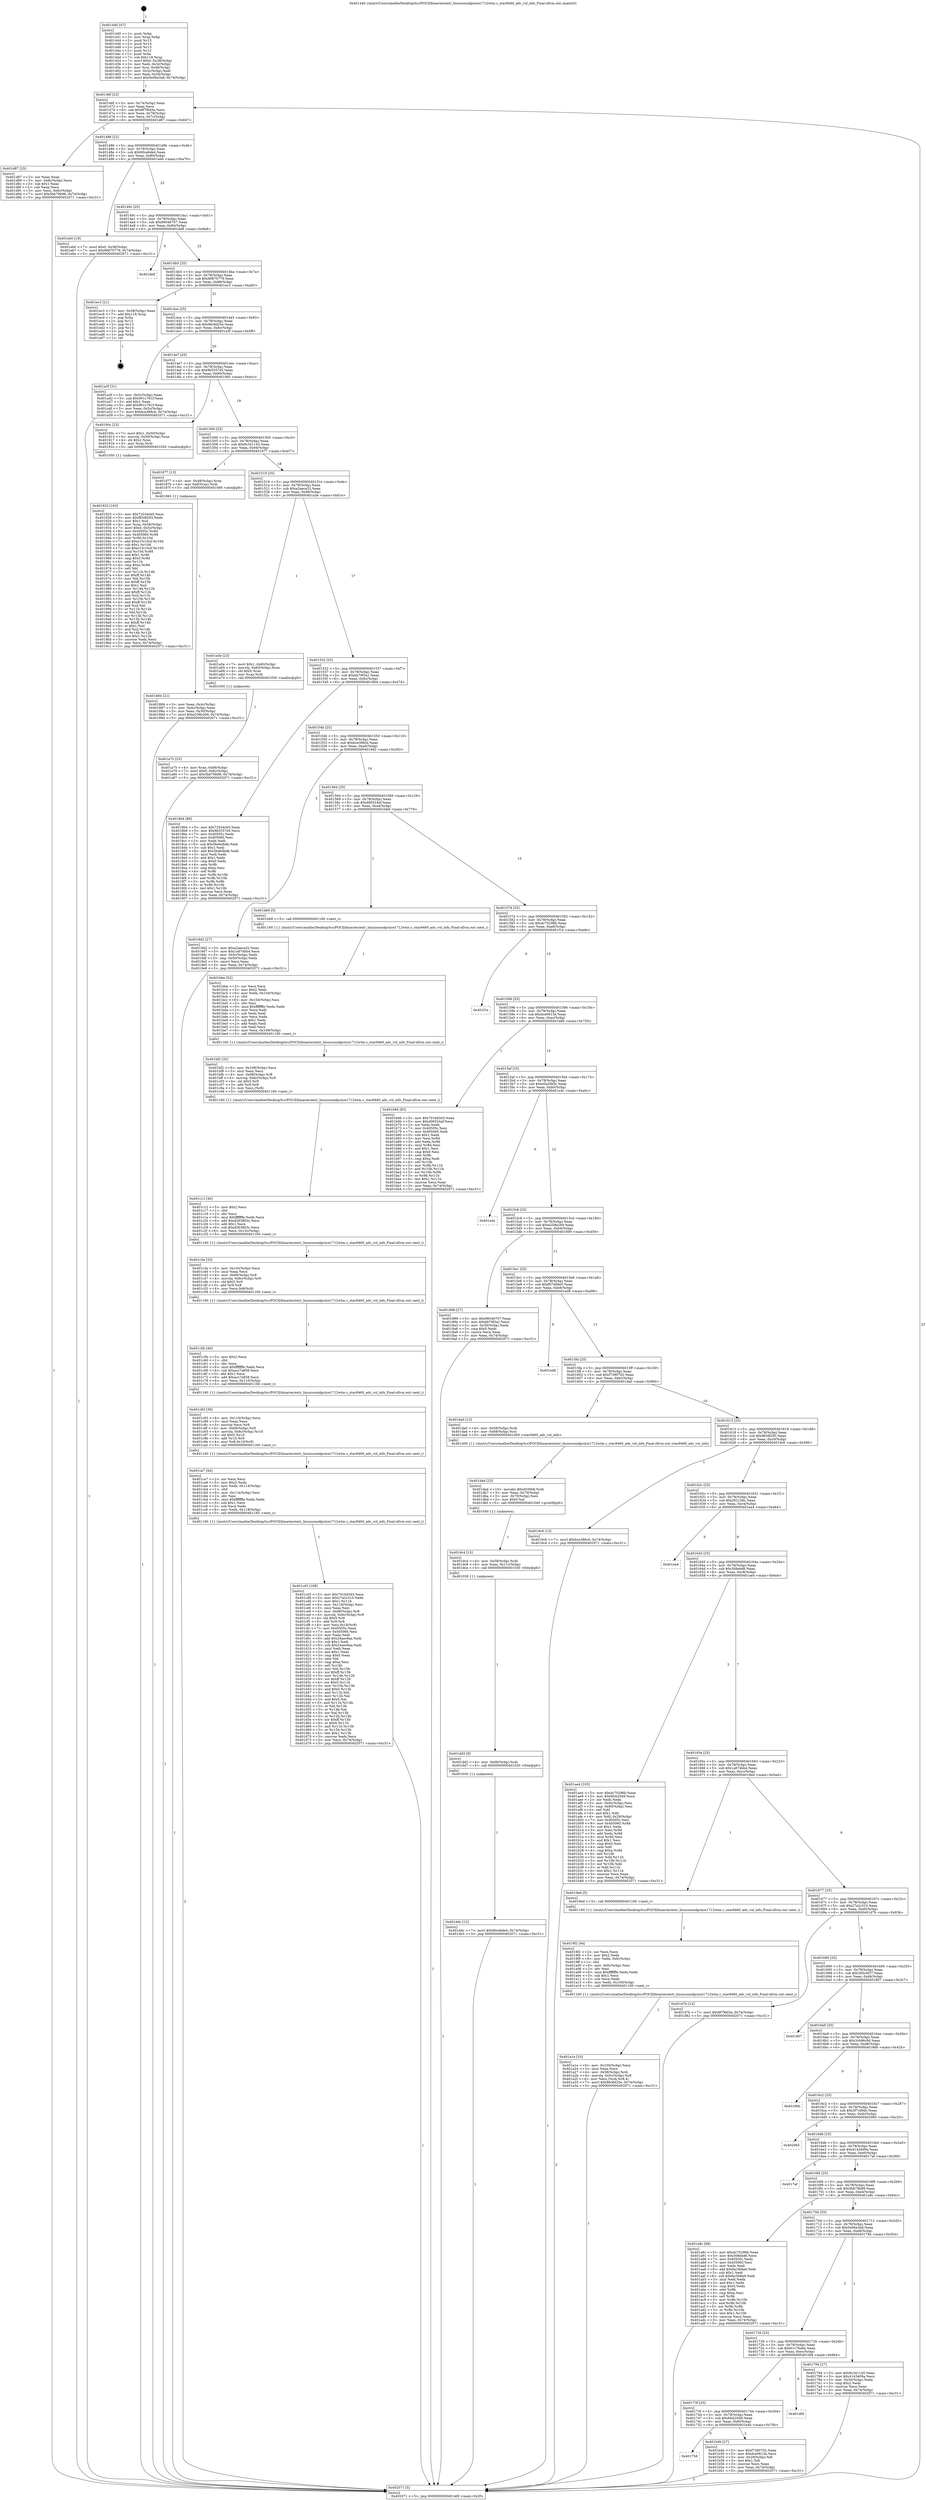 digraph "0x401440" {
  label = "0x401440 (/mnt/c/Users/mathe/Desktop/tcc/POCII/binaries/extr_linuxsoundpciice1712wtm.c_stac9460_adc_vol_info_Final-ollvm.out::main(0))"
  labelloc = "t"
  node[shape=record]

  Entry [label="",width=0.3,height=0.3,shape=circle,fillcolor=black,style=filled]
  "0x40146f" [label="{
     0x40146f [23]\l
     | [instrs]\l
     &nbsp;&nbsp;0x40146f \<+3\>: mov -0x74(%rbp),%eax\l
     &nbsp;&nbsp;0x401472 \<+2\>: mov %eax,%ecx\l
     &nbsp;&nbsp;0x401474 \<+6\>: sub $0x8f7f6d3a,%ecx\l
     &nbsp;&nbsp;0x40147a \<+3\>: mov %eax,-0x78(%rbp)\l
     &nbsp;&nbsp;0x40147d \<+3\>: mov %ecx,-0x7c(%rbp)\l
     &nbsp;&nbsp;0x401480 \<+6\>: je 0000000000401d87 \<main+0x947\>\l
  }"]
  "0x401d87" [label="{
     0x401d87 [25]\l
     | [instrs]\l
     &nbsp;&nbsp;0x401d87 \<+2\>: xor %eax,%eax\l
     &nbsp;&nbsp;0x401d89 \<+3\>: mov -0x6c(%rbp),%ecx\l
     &nbsp;&nbsp;0x401d8c \<+3\>: sub $0x1,%eax\l
     &nbsp;&nbsp;0x401d8f \<+2\>: sub %eax,%ecx\l
     &nbsp;&nbsp;0x401d91 \<+3\>: mov %ecx,-0x6c(%rbp)\l
     &nbsp;&nbsp;0x401d94 \<+7\>: movl $0x5bb79b98,-0x74(%rbp)\l
     &nbsp;&nbsp;0x401d9b \<+5\>: jmp 0000000000402071 \<main+0xc31\>\l
  }"]
  "0x401486" [label="{
     0x401486 [22]\l
     | [instrs]\l
     &nbsp;&nbsp;0x401486 \<+5\>: jmp 000000000040148b \<main+0x4b\>\l
     &nbsp;&nbsp;0x40148b \<+3\>: mov -0x78(%rbp),%eax\l
     &nbsp;&nbsp;0x40148e \<+5\>: sub $0x90ce6de4,%eax\l
     &nbsp;&nbsp;0x401493 \<+3\>: mov %eax,-0x80(%rbp)\l
     &nbsp;&nbsp;0x401496 \<+6\>: je 0000000000401eb0 \<main+0xa70\>\l
  }"]
  Exit [label="",width=0.3,height=0.3,shape=circle,fillcolor=black,style=filled,peripheries=2]
  "0x401eb0" [label="{
     0x401eb0 [19]\l
     | [instrs]\l
     &nbsp;&nbsp;0x401eb0 \<+7\>: movl $0x0,-0x38(%rbp)\l
     &nbsp;&nbsp;0x401eb7 \<+7\>: movl $0x96870779,-0x74(%rbp)\l
     &nbsp;&nbsp;0x401ebe \<+5\>: jmp 0000000000402071 \<main+0xc31\>\l
  }"]
  "0x40149c" [label="{
     0x40149c [25]\l
     | [instrs]\l
     &nbsp;&nbsp;0x40149c \<+5\>: jmp 00000000004014a1 \<main+0x61\>\l
     &nbsp;&nbsp;0x4014a1 \<+3\>: mov -0x78(%rbp),%eax\l
     &nbsp;&nbsp;0x4014a4 \<+5\>: sub $0x96046707,%eax\l
     &nbsp;&nbsp;0x4014a9 \<+6\>: mov %eax,-0x84(%rbp)\l
     &nbsp;&nbsp;0x4014af \<+6\>: je 0000000000401de8 \<main+0x9a8\>\l
  }"]
  "0x401ddc" [label="{
     0x401ddc [12]\l
     | [instrs]\l
     &nbsp;&nbsp;0x401ddc \<+7\>: movl $0x90ce6de4,-0x74(%rbp)\l
     &nbsp;&nbsp;0x401de3 \<+5\>: jmp 0000000000402071 \<main+0xc31\>\l
  }"]
  "0x401de8" [label="{
     0x401de8\l
  }", style=dashed]
  "0x4014b5" [label="{
     0x4014b5 [25]\l
     | [instrs]\l
     &nbsp;&nbsp;0x4014b5 \<+5\>: jmp 00000000004014ba \<main+0x7a\>\l
     &nbsp;&nbsp;0x4014ba \<+3\>: mov -0x78(%rbp),%eax\l
     &nbsp;&nbsp;0x4014bd \<+5\>: sub $0x96870779,%eax\l
     &nbsp;&nbsp;0x4014c2 \<+6\>: mov %eax,-0x88(%rbp)\l
     &nbsp;&nbsp;0x4014c8 \<+6\>: je 0000000000401ec3 \<main+0xa83\>\l
  }"]
  "0x401dd3" [label="{
     0x401dd3 [9]\l
     | [instrs]\l
     &nbsp;&nbsp;0x401dd3 \<+4\>: mov -0x68(%rbp),%rdi\l
     &nbsp;&nbsp;0x401dd7 \<+5\>: call 0000000000401030 \<free@plt\>\l
     | [calls]\l
     &nbsp;&nbsp;0x401030 \{1\} (unknown)\l
  }"]
  "0x401ec3" [label="{
     0x401ec3 [21]\l
     | [instrs]\l
     &nbsp;&nbsp;0x401ec3 \<+3\>: mov -0x38(%rbp),%eax\l
     &nbsp;&nbsp;0x401ec6 \<+7\>: add $0x118,%rsp\l
     &nbsp;&nbsp;0x401ecd \<+1\>: pop %rbx\l
     &nbsp;&nbsp;0x401ece \<+2\>: pop %r12\l
     &nbsp;&nbsp;0x401ed0 \<+2\>: pop %r13\l
     &nbsp;&nbsp;0x401ed2 \<+2\>: pop %r14\l
     &nbsp;&nbsp;0x401ed4 \<+2\>: pop %r15\l
     &nbsp;&nbsp;0x401ed6 \<+1\>: pop %rbp\l
     &nbsp;&nbsp;0x401ed7 \<+1\>: ret\l
  }"]
  "0x4014ce" [label="{
     0x4014ce [25]\l
     | [instrs]\l
     &nbsp;&nbsp;0x4014ce \<+5\>: jmp 00000000004014d3 \<main+0x93\>\l
     &nbsp;&nbsp;0x4014d3 \<+3\>: mov -0x78(%rbp),%eax\l
     &nbsp;&nbsp;0x4014d6 \<+5\>: sub $0x96c8d25e,%eax\l
     &nbsp;&nbsp;0x4014db \<+6\>: mov %eax,-0x8c(%rbp)\l
     &nbsp;&nbsp;0x4014e1 \<+6\>: je 0000000000401a3f \<main+0x5ff\>\l
  }"]
  "0x401dc4" [label="{
     0x401dc4 [15]\l
     | [instrs]\l
     &nbsp;&nbsp;0x401dc4 \<+4\>: mov -0x58(%rbp),%rdi\l
     &nbsp;&nbsp;0x401dc8 \<+6\>: mov %eax,-0x11c(%rbp)\l
     &nbsp;&nbsp;0x401dce \<+5\>: call 0000000000401030 \<free@plt\>\l
     | [calls]\l
     &nbsp;&nbsp;0x401030 \{1\} (unknown)\l
  }"]
  "0x401a3f" [label="{
     0x401a3f [31]\l
     | [instrs]\l
     &nbsp;&nbsp;0x401a3f \<+3\>: mov -0x5c(%rbp),%eax\l
     &nbsp;&nbsp;0x401a42 \<+5\>: sub $0x901c761f,%eax\l
     &nbsp;&nbsp;0x401a47 \<+3\>: add $0x1,%eax\l
     &nbsp;&nbsp;0x401a4a \<+5\>: add $0x901c761f,%eax\l
     &nbsp;&nbsp;0x401a4f \<+3\>: mov %eax,-0x5c(%rbp)\l
     &nbsp;&nbsp;0x401a52 \<+7\>: movl $0xbce388cb,-0x74(%rbp)\l
     &nbsp;&nbsp;0x401a59 \<+5\>: jmp 0000000000402071 \<main+0xc31\>\l
  }"]
  "0x4014e7" [label="{
     0x4014e7 [25]\l
     | [instrs]\l
     &nbsp;&nbsp;0x4014e7 \<+5\>: jmp 00000000004014ec \<main+0xac\>\l
     &nbsp;&nbsp;0x4014ec \<+3\>: mov -0x78(%rbp),%eax\l
     &nbsp;&nbsp;0x4014ef \<+5\>: sub $0x9b5557e5,%eax\l
     &nbsp;&nbsp;0x4014f4 \<+6\>: mov %eax,-0x90(%rbp)\l
     &nbsp;&nbsp;0x4014fa \<+6\>: je 000000000040190c \<main+0x4cc\>\l
  }"]
  "0x401dad" [label="{
     0x401dad [23]\l
     | [instrs]\l
     &nbsp;&nbsp;0x401dad \<+10\>: movabs $0x4030b6,%rdi\l
     &nbsp;&nbsp;0x401db7 \<+3\>: mov %eax,-0x70(%rbp)\l
     &nbsp;&nbsp;0x401dba \<+3\>: mov -0x70(%rbp),%esi\l
     &nbsp;&nbsp;0x401dbd \<+2\>: mov $0x0,%al\l
     &nbsp;&nbsp;0x401dbf \<+5\>: call 0000000000401040 \<printf@plt\>\l
     | [calls]\l
     &nbsp;&nbsp;0x401040 \{1\} (unknown)\l
  }"]
  "0x40190c" [label="{
     0x40190c [23]\l
     | [instrs]\l
     &nbsp;&nbsp;0x40190c \<+7\>: movl $0x1,-0x50(%rbp)\l
     &nbsp;&nbsp;0x401913 \<+4\>: movslq -0x50(%rbp),%rax\l
     &nbsp;&nbsp;0x401917 \<+4\>: shl $0x2,%rax\l
     &nbsp;&nbsp;0x40191b \<+3\>: mov %rax,%rdi\l
     &nbsp;&nbsp;0x40191e \<+5\>: call 0000000000401050 \<malloc@plt\>\l
     | [calls]\l
     &nbsp;&nbsp;0x401050 \{1\} (unknown)\l
  }"]
  "0x401500" [label="{
     0x401500 [25]\l
     | [instrs]\l
     &nbsp;&nbsp;0x401500 \<+5\>: jmp 0000000000401505 \<main+0xc5\>\l
     &nbsp;&nbsp;0x401505 \<+3\>: mov -0x78(%rbp),%eax\l
     &nbsp;&nbsp;0x401508 \<+5\>: sub $0x9c341145,%eax\l
     &nbsp;&nbsp;0x40150d \<+6\>: mov %eax,-0x94(%rbp)\l
     &nbsp;&nbsp;0x401513 \<+6\>: je 0000000000401877 \<main+0x437\>\l
  }"]
  "0x401cd3" [label="{
     0x401cd3 [168]\l
     | [instrs]\l
     &nbsp;&nbsp;0x401cd3 \<+5\>: mov $0x7016d3d3,%ecx\l
     &nbsp;&nbsp;0x401cd8 \<+5\>: mov $0x27a2c310,%edx\l
     &nbsp;&nbsp;0x401cdd \<+3\>: mov $0x1,%r11b\l
     &nbsp;&nbsp;0x401ce0 \<+6\>: mov -0x118(%rbp),%esi\l
     &nbsp;&nbsp;0x401ce6 \<+3\>: imul %eax,%esi\l
     &nbsp;&nbsp;0x401ce9 \<+4\>: mov -0x68(%rbp),%r8\l
     &nbsp;&nbsp;0x401ced \<+4\>: movslq -0x6c(%rbp),%r9\l
     &nbsp;&nbsp;0x401cf1 \<+4\>: shl $0x5,%r9\l
     &nbsp;&nbsp;0x401cf5 \<+3\>: add %r9,%r8\l
     &nbsp;&nbsp;0x401cf8 \<+4\>: mov %esi,0x18(%r8)\l
     &nbsp;&nbsp;0x401cfc \<+7\>: mov 0x40505c,%eax\l
     &nbsp;&nbsp;0x401d03 \<+7\>: mov 0x405060,%esi\l
     &nbsp;&nbsp;0x401d0a \<+2\>: mov %eax,%edi\l
     &nbsp;&nbsp;0x401d0c \<+6\>: add $0x24aec9aa,%edi\l
     &nbsp;&nbsp;0x401d12 \<+3\>: sub $0x1,%edi\l
     &nbsp;&nbsp;0x401d15 \<+6\>: sub $0x24aec9aa,%edi\l
     &nbsp;&nbsp;0x401d1b \<+3\>: imul %edi,%eax\l
     &nbsp;&nbsp;0x401d1e \<+3\>: and $0x1,%eax\l
     &nbsp;&nbsp;0x401d21 \<+3\>: cmp $0x0,%eax\l
     &nbsp;&nbsp;0x401d24 \<+3\>: sete %bl\l
     &nbsp;&nbsp;0x401d27 \<+3\>: cmp $0xa,%esi\l
     &nbsp;&nbsp;0x401d2a \<+4\>: setl %r14b\l
     &nbsp;&nbsp;0x401d2e \<+3\>: mov %bl,%r15b\l
     &nbsp;&nbsp;0x401d31 \<+4\>: xor $0xff,%r15b\l
     &nbsp;&nbsp;0x401d35 \<+3\>: mov %r14b,%r12b\l
     &nbsp;&nbsp;0x401d38 \<+4\>: xor $0xff,%r12b\l
     &nbsp;&nbsp;0x401d3c \<+4\>: xor $0x0,%r11b\l
     &nbsp;&nbsp;0x401d40 \<+3\>: mov %r15b,%r13b\l
     &nbsp;&nbsp;0x401d43 \<+4\>: and $0x0,%r13b\l
     &nbsp;&nbsp;0x401d47 \<+3\>: and %r11b,%bl\l
     &nbsp;&nbsp;0x401d4a \<+3\>: mov %r12b,%al\l
     &nbsp;&nbsp;0x401d4d \<+2\>: and $0x0,%al\l
     &nbsp;&nbsp;0x401d4f \<+3\>: and %r11b,%r14b\l
     &nbsp;&nbsp;0x401d52 \<+3\>: or %bl,%r13b\l
     &nbsp;&nbsp;0x401d55 \<+3\>: or %r14b,%al\l
     &nbsp;&nbsp;0x401d58 \<+3\>: xor %al,%r13b\l
     &nbsp;&nbsp;0x401d5b \<+3\>: or %r12b,%r15b\l
     &nbsp;&nbsp;0x401d5e \<+4\>: xor $0xff,%r15b\l
     &nbsp;&nbsp;0x401d62 \<+4\>: or $0x0,%r11b\l
     &nbsp;&nbsp;0x401d66 \<+3\>: and %r11b,%r15b\l
     &nbsp;&nbsp;0x401d69 \<+3\>: or %r15b,%r13b\l
     &nbsp;&nbsp;0x401d6c \<+4\>: test $0x1,%r13b\l
     &nbsp;&nbsp;0x401d70 \<+3\>: cmovne %edx,%ecx\l
     &nbsp;&nbsp;0x401d73 \<+3\>: mov %ecx,-0x74(%rbp)\l
     &nbsp;&nbsp;0x401d76 \<+5\>: jmp 0000000000402071 \<main+0xc31\>\l
  }"]
  "0x401877" [label="{
     0x401877 [13]\l
     | [instrs]\l
     &nbsp;&nbsp;0x401877 \<+4\>: mov -0x48(%rbp),%rax\l
     &nbsp;&nbsp;0x40187b \<+4\>: mov 0x8(%rax),%rdi\l
     &nbsp;&nbsp;0x40187f \<+5\>: call 0000000000401060 \<atoi@plt\>\l
     | [calls]\l
     &nbsp;&nbsp;0x401060 \{1\} (unknown)\l
  }"]
  "0x401519" [label="{
     0x401519 [25]\l
     | [instrs]\l
     &nbsp;&nbsp;0x401519 \<+5\>: jmp 000000000040151e \<main+0xde\>\l
     &nbsp;&nbsp;0x40151e \<+3\>: mov -0x78(%rbp),%eax\l
     &nbsp;&nbsp;0x401521 \<+5\>: sub $0xa2aeca32,%eax\l
     &nbsp;&nbsp;0x401526 \<+6\>: mov %eax,-0x98(%rbp)\l
     &nbsp;&nbsp;0x40152c \<+6\>: je 0000000000401a5e \<main+0x61e\>\l
  }"]
  "0x401ca7" [label="{
     0x401ca7 [44]\l
     | [instrs]\l
     &nbsp;&nbsp;0x401ca7 \<+2\>: xor %ecx,%ecx\l
     &nbsp;&nbsp;0x401ca9 \<+5\>: mov $0x2,%edx\l
     &nbsp;&nbsp;0x401cae \<+6\>: mov %edx,-0x114(%rbp)\l
     &nbsp;&nbsp;0x401cb4 \<+1\>: cltd\l
     &nbsp;&nbsp;0x401cb5 \<+6\>: mov -0x114(%rbp),%esi\l
     &nbsp;&nbsp;0x401cbb \<+2\>: idiv %esi\l
     &nbsp;&nbsp;0x401cbd \<+6\>: imul $0xfffffffe,%edx,%edx\l
     &nbsp;&nbsp;0x401cc3 \<+3\>: sub $0x1,%ecx\l
     &nbsp;&nbsp;0x401cc6 \<+2\>: sub %ecx,%edx\l
     &nbsp;&nbsp;0x401cc8 \<+6\>: mov %edx,-0x118(%rbp)\l
     &nbsp;&nbsp;0x401cce \<+5\>: call 0000000000401160 \<next_i\>\l
     | [calls]\l
     &nbsp;&nbsp;0x401160 \{1\} (/mnt/c/Users/mathe/Desktop/tcc/POCII/binaries/extr_linuxsoundpciice1712wtm.c_stac9460_adc_vol_info_Final-ollvm.out::next_i)\l
  }"]
  "0x401a5e" [label="{
     0x401a5e [23]\l
     | [instrs]\l
     &nbsp;&nbsp;0x401a5e \<+7\>: movl $0x1,-0x60(%rbp)\l
     &nbsp;&nbsp;0x401a65 \<+4\>: movslq -0x60(%rbp),%rax\l
     &nbsp;&nbsp;0x401a69 \<+4\>: shl $0x5,%rax\l
     &nbsp;&nbsp;0x401a6d \<+3\>: mov %rax,%rdi\l
     &nbsp;&nbsp;0x401a70 \<+5\>: call 0000000000401050 \<malloc@plt\>\l
     | [calls]\l
     &nbsp;&nbsp;0x401050 \{1\} (unknown)\l
  }"]
  "0x401532" [label="{
     0x401532 [25]\l
     | [instrs]\l
     &nbsp;&nbsp;0x401532 \<+5\>: jmp 0000000000401537 \<main+0xf7\>\l
     &nbsp;&nbsp;0x401537 \<+3\>: mov -0x78(%rbp),%eax\l
     &nbsp;&nbsp;0x40153a \<+5\>: sub $0xbb79f3a1,%eax\l
     &nbsp;&nbsp;0x40153f \<+6\>: mov %eax,-0x9c(%rbp)\l
     &nbsp;&nbsp;0x401545 \<+6\>: je 00000000004018b4 \<main+0x474\>\l
  }"]
  "0x401c83" [label="{
     0x401c83 [36]\l
     | [instrs]\l
     &nbsp;&nbsp;0x401c83 \<+6\>: mov -0x110(%rbp),%ecx\l
     &nbsp;&nbsp;0x401c89 \<+3\>: imul %eax,%ecx\l
     &nbsp;&nbsp;0x401c8c \<+3\>: movslq %ecx,%r8\l
     &nbsp;&nbsp;0x401c8f \<+4\>: mov -0x68(%rbp),%r9\l
     &nbsp;&nbsp;0x401c93 \<+4\>: movslq -0x6c(%rbp),%r10\l
     &nbsp;&nbsp;0x401c97 \<+4\>: shl $0x5,%r10\l
     &nbsp;&nbsp;0x401c9b \<+3\>: add %r10,%r9\l
     &nbsp;&nbsp;0x401c9e \<+4\>: mov %r8,0x10(%r9)\l
     &nbsp;&nbsp;0x401ca2 \<+5\>: call 0000000000401160 \<next_i\>\l
     | [calls]\l
     &nbsp;&nbsp;0x401160 \{1\} (/mnt/c/Users/mathe/Desktop/tcc/POCII/binaries/extr_linuxsoundpciice1712wtm.c_stac9460_adc_vol_info_Final-ollvm.out::next_i)\l
  }"]
  "0x4018b4" [label="{
     0x4018b4 [88]\l
     | [instrs]\l
     &nbsp;&nbsp;0x4018b4 \<+5\>: mov $0x72034cb5,%eax\l
     &nbsp;&nbsp;0x4018b9 \<+5\>: mov $0x9b5557e5,%ecx\l
     &nbsp;&nbsp;0x4018be \<+7\>: mov 0x40505c,%edx\l
     &nbsp;&nbsp;0x4018c5 \<+7\>: mov 0x405060,%esi\l
     &nbsp;&nbsp;0x4018cc \<+2\>: mov %edx,%edi\l
     &nbsp;&nbsp;0x4018ce \<+6\>: sub $0x5be6dbdb,%edi\l
     &nbsp;&nbsp;0x4018d4 \<+3\>: sub $0x1,%edi\l
     &nbsp;&nbsp;0x4018d7 \<+6\>: add $0x5be6dbdb,%edi\l
     &nbsp;&nbsp;0x4018dd \<+3\>: imul %edi,%edx\l
     &nbsp;&nbsp;0x4018e0 \<+3\>: and $0x1,%edx\l
     &nbsp;&nbsp;0x4018e3 \<+3\>: cmp $0x0,%edx\l
     &nbsp;&nbsp;0x4018e6 \<+4\>: sete %r8b\l
     &nbsp;&nbsp;0x4018ea \<+3\>: cmp $0xa,%esi\l
     &nbsp;&nbsp;0x4018ed \<+4\>: setl %r9b\l
     &nbsp;&nbsp;0x4018f1 \<+3\>: mov %r8b,%r10b\l
     &nbsp;&nbsp;0x4018f4 \<+3\>: and %r9b,%r10b\l
     &nbsp;&nbsp;0x4018f7 \<+3\>: xor %r9b,%r8b\l
     &nbsp;&nbsp;0x4018fa \<+3\>: or %r8b,%r10b\l
     &nbsp;&nbsp;0x4018fd \<+4\>: test $0x1,%r10b\l
     &nbsp;&nbsp;0x401901 \<+3\>: cmovne %ecx,%eax\l
     &nbsp;&nbsp;0x401904 \<+3\>: mov %eax,-0x74(%rbp)\l
     &nbsp;&nbsp;0x401907 \<+5\>: jmp 0000000000402071 \<main+0xc31\>\l
  }"]
  "0x40154b" [label="{
     0x40154b [25]\l
     | [instrs]\l
     &nbsp;&nbsp;0x40154b \<+5\>: jmp 0000000000401550 \<main+0x110\>\l
     &nbsp;&nbsp;0x401550 \<+3\>: mov -0x78(%rbp),%eax\l
     &nbsp;&nbsp;0x401553 \<+5\>: sub $0xbce388cb,%eax\l
     &nbsp;&nbsp;0x401558 \<+6\>: mov %eax,-0xa0(%rbp)\l
     &nbsp;&nbsp;0x40155e \<+6\>: je 00000000004019d2 \<main+0x592\>\l
  }"]
  "0x401c5b" [label="{
     0x401c5b [40]\l
     | [instrs]\l
     &nbsp;&nbsp;0x401c5b \<+5\>: mov $0x2,%ecx\l
     &nbsp;&nbsp;0x401c60 \<+1\>: cltd\l
     &nbsp;&nbsp;0x401c61 \<+2\>: idiv %ecx\l
     &nbsp;&nbsp;0x401c63 \<+6\>: imul $0xfffffffe,%edx,%ecx\l
     &nbsp;&nbsp;0x401c69 \<+6\>: sub $0xacc7a858,%ecx\l
     &nbsp;&nbsp;0x401c6f \<+3\>: add $0x1,%ecx\l
     &nbsp;&nbsp;0x401c72 \<+6\>: add $0xacc7a858,%ecx\l
     &nbsp;&nbsp;0x401c78 \<+6\>: mov %ecx,-0x110(%rbp)\l
     &nbsp;&nbsp;0x401c7e \<+5\>: call 0000000000401160 \<next_i\>\l
     | [calls]\l
     &nbsp;&nbsp;0x401160 \{1\} (/mnt/c/Users/mathe/Desktop/tcc/POCII/binaries/extr_linuxsoundpciice1712wtm.c_stac9460_adc_vol_info_Final-ollvm.out::next_i)\l
  }"]
  "0x4019d2" [label="{
     0x4019d2 [27]\l
     | [instrs]\l
     &nbsp;&nbsp;0x4019d2 \<+5\>: mov $0xa2aeca32,%eax\l
     &nbsp;&nbsp;0x4019d7 \<+5\>: mov $0x1a874bb4,%ecx\l
     &nbsp;&nbsp;0x4019dc \<+3\>: mov -0x5c(%rbp),%edx\l
     &nbsp;&nbsp;0x4019df \<+3\>: cmp -0x50(%rbp),%edx\l
     &nbsp;&nbsp;0x4019e2 \<+3\>: cmovl %ecx,%eax\l
     &nbsp;&nbsp;0x4019e5 \<+3\>: mov %eax,-0x74(%rbp)\l
     &nbsp;&nbsp;0x4019e8 \<+5\>: jmp 0000000000402071 \<main+0xc31\>\l
  }"]
  "0x401564" [label="{
     0x401564 [25]\l
     | [instrs]\l
     &nbsp;&nbsp;0x401564 \<+5\>: jmp 0000000000401569 \<main+0x129\>\l
     &nbsp;&nbsp;0x401569 \<+3\>: mov -0x78(%rbp),%eax\l
     &nbsp;&nbsp;0x40156c \<+5\>: sub $0xd06524af,%eax\l
     &nbsp;&nbsp;0x401571 \<+6\>: mov %eax,-0xa4(%rbp)\l
     &nbsp;&nbsp;0x401577 \<+6\>: je 0000000000401bb9 \<main+0x779\>\l
  }"]
  "0x401c3a" [label="{
     0x401c3a [33]\l
     | [instrs]\l
     &nbsp;&nbsp;0x401c3a \<+6\>: mov -0x10c(%rbp),%ecx\l
     &nbsp;&nbsp;0x401c40 \<+3\>: imul %eax,%ecx\l
     &nbsp;&nbsp;0x401c43 \<+4\>: mov -0x68(%rbp),%r8\l
     &nbsp;&nbsp;0x401c47 \<+4\>: movslq -0x6c(%rbp),%r9\l
     &nbsp;&nbsp;0x401c4b \<+4\>: shl $0x5,%r9\l
     &nbsp;&nbsp;0x401c4f \<+3\>: add %r9,%r8\l
     &nbsp;&nbsp;0x401c52 \<+4\>: mov %ecx,0x8(%r8)\l
     &nbsp;&nbsp;0x401c56 \<+5\>: call 0000000000401160 \<next_i\>\l
     | [calls]\l
     &nbsp;&nbsp;0x401160 \{1\} (/mnt/c/Users/mathe/Desktop/tcc/POCII/binaries/extr_linuxsoundpciice1712wtm.c_stac9460_adc_vol_info_Final-ollvm.out::next_i)\l
  }"]
  "0x401bb9" [label="{
     0x401bb9 [5]\l
     | [instrs]\l
     &nbsp;&nbsp;0x401bb9 \<+5\>: call 0000000000401160 \<next_i\>\l
     | [calls]\l
     &nbsp;&nbsp;0x401160 \{1\} (/mnt/c/Users/mathe/Desktop/tcc/POCII/binaries/extr_linuxsoundpciice1712wtm.c_stac9460_adc_vol_info_Final-ollvm.out::next_i)\l
  }"]
  "0x40157d" [label="{
     0x40157d [25]\l
     | [instrs]\l
     &nbsp;&nbsp;0x40157d \<+5\>: jmp 0000000000401582 \<main+0x142\>\l
     &nbsp;&nbsp;0x401582 \<+3\>: mov -0x78(%rbp),%eax\l
     &nbsp;&nbsp;0x401585 \<+5\>: sub $0xdc70296b,%eax\l
     &nbsp;&nbsp;0x40158a \<+6\>: mov %eax,-0xa8(%rbp)\l
     &nbsp;&nbsp;0x401590 \<+6\>: je 0000000000401f1e \<main+0xade\>\l
  }"]
  "0x401c12" [label="{
     0x401c12 [40]\l
     | [instrs]\l
     &nbsp;&nbsp;0x401c12 \<+5\>: mov $0x2,%ecx\l
     &nbsp;&nbsp;0x401c17 \<+1\>: cltd\l
     &nbsp;&nbsp;0x401c18 \<+2\>: idiv %ecx\l
     &nbsp;&nbsp;0x401c1a \<+6\>: imul $0xfffffffe,%edx,%ecx\l
     &nbsp;&nbsp;0x401c20 \<+6\>: add $0xd263803c,%ecx\l
     &nbsp;&nbsp;0x401c26 \<+3\>: add $0x1,%ecx\l
     &nbsp;&nbsp;0x401c29 \<+6\>: sub $0xd263803c,%ecx\l
     &nbsp;&nbsp;0x401c2f \<+6\>: mov %ecx,-0x10c(%rbp)\l
     &nbsp;&nbsp;0x401c35 \<+5\>: call 0000000000401160 \<next_i\>\l
     | [calls]\l
     &nbsp;&nbsp;0x401160 \{1\} (/mnt/c/Users/mathe/Desktop/tcc/POCII/binaries/extr_linuxsoundpciice1712wtm.c_stac9460_adc_vol_info_Final-ollvm.out::next_i)\l
  }"]
  "0x401f1e" [label="{
     0x401f1e\l
  }", style=dashed]
  "0x401596" [label="{
     0x401596 [25]\l
     | [instrs]\l
     &nbsp;&nbsp;0x401596 \<+5\>: jmp 000000000040159b \<main+0x15b\>\l
     &nbsp;&nbsp;0x40159b \<+3\>: mov -0x78(%rbp),%eax\l
     &nbsp;&nbsp;0x40159e \<+5\>: sub $0xdce0613e,%eax\l
     &nbsp;&nbsp;0x4015a3 \<+6\>: mov %eax,-0xac(%rbp)\l
     &nbsp;&nbsp;0x4015a9 \<+6\>: je 0000000000401b66 \<main+0x726\>\l
  }"]
  "0x401bf2" [label="{
     0x401bf2 [32]\l
     | [instrs]\l
     &nbsp;&nbsp;0x401bf2 \<+6\>: mov -0x108(%rbp),%ecx\l
     &nbsp;&nbsp;0x401bf8 \<+3\>: imul %eax,%ecx\l
     &nbsp;&nbsp;0x401bfb \<+4\>: mov -0x68(%rbp),%r8\l
     &nbsp;&nbsp;0x401bff \<+4\>: movslq -0x6c(%rbp),%r9\l
     &nbsp;&nbsp;0x401c03 \<+4\>: shl $0x5,%r9\l
     &nbsp;&nbsp;0x401c07 \<+3\>: add %r9,%r8\l
     &nbsp;&nbsp;0x401c0a \<+3\>: mov %ecx,(%r8)\l
     &nbsp;&nbsp;0x401c0d \<+5\>: call 0000000000401160 \<next_i\>\l
     | [calls]\l
     &nbsp;&nbsp;0x401160 \{1\} (/mnt/c/Users/mathe/Desktop/tcc/POCII/binaries/extr_linuxsoundpciice1712wtm.c_stac9460_adc_vol_info_Final-ollvm.out::next_i)\l
  }"]
  "0x401b66" [label="{
     0x401b66 [83]\l
     | [instrs]\l
     &nbsp;&nbsp;0x401b66 \<+5\>: mov $0x7016d3d3,%eax\l
     &nbsp;&nbsp;0x401b6b \<+5\>: mov $0xd06524af,%ecx\l
     &nbsp;&nbsp;0x401b70 \<+2\>: xor %edx,%edx\l
     &nbsp;&nbsp;0x401b72 \<+7\>: mov 0x40505c,%esi\l
     &nbsp;&nbsp;0x401b79 \<+7\>: mov 0x405060,%edi\l
     &nbsp;&nbsp;0x401b80 \<+3\>: sub $0x1,%edx\l
     &nbsp;&nbsp;0x401b83 \<+3\>: mov %esi,%r8d\l
     &nbsp;&nbsp;0x401b86 \<+3\>: add %edx,%r8d\l
     &nbsp;&nbsp;0x401b89 \<+4\>: imul %r8d,%esi\l
     &nbsp;&nbsp;0x401b8d \<+3\>: and $0x1,%esi\l
     &nbsp;&nbsp;0x401b90 \<+3\>: cmp $0x0,%esi\l
     &nbsp;&nbsp;0x401b93 \<+4\>: sete %r9b\l
     &nbsp;&nbsp;0x401b97 \<+3\>: cmp $0xa,%edi\l
     &nbsp;&nbsp;0x401b9a \<+4\>: setl %r10b\l
     &nbsp;&nbsp;0x401b9e \<+3\>: mov %r9b,%r11b\l
     &nbsp;&nbsp;0x401ba1 \<+3\>: and %r10b,%r11b\l
     &nbsp;&nbsp;0x401ba4 \<+3\>: xor %r10b,%r9b\l
     &nbsp;&nbsp;0x401ba7 \<+3\>: or %r9b,%r11b\l
     &nbsp;&nbsp;0x401baa \<+4\>: test $0x1,%r11b\l
     &nbsp;&nbsp;0x401bae \<+3\>: cmovne %ecx,%eax\l
     &nbsp;&nbsp;0x401bb1 \<+3\>: mov %eax,-0x74(%rbp)\l
     &nbsp;&nbsp;0x401bb4 \<+5\>: jmp 0000000000402071 \<main+0xc31\>\l
  }"]
  "0x4015af" [label="{
     0x4015af [25]\l
     | [instrs]\l
     &nbsp;&nbsp;0x4015af \<+5\>: jmp 00000000004015b4 \<main+0x174\>\l
     &nbsp;&nbsp;0x4015b4 \<+3\>: mov -0x78(%rbp),%eax\l
     &nbsp;&nbsp;0x4015b7 \<+5\>: sub $0xe0a26b5c,%eax\l
     &nbsp;&nbsp;0x4015bc \<+6\>: mov %eax,-0xb0(%rbp)\l
     &nbsp;&nbsp;0x4015c2 \<+6\>: je 0000000000401e4c \<main+0xa0c\>\l
  }"]
  "0x401bbe" [label="{
     0x401bbe [52]\l
     | [instrs]\l
     &nbsp;&nbsp;0x401bbe \<+2\>: xor %ecx,%ecx\l
     &nbsp;&nbsp;0x401bc0 \<+5\>: mov $0x2,%edx\l
     &nbsp;&nbsp;0x401bc5 \<+6\>: mov %edx,-0x104(%rbp)\l
     &nbsp;&nbsp;0x401bcb \<+1\>: cltd\l
     &nbsp;&nbsp;0x401bcc \<+6\>: mov -0x104(%rbp),%esi\l
     &nbsp;&nbsp;0x401bd2 \<+2\>: idiv %esi\l
     &nbsp;&nbsp;0x401bd4 \<+6\>: imul $0xfffffffe,%edx,%edx\l
     &nbsp;&nbsp;0x401bda \<+2\>: mov %ecx,%edi\l
     &nbsp;&nbsp;0x401bdc \<+2\>: sub %edx,%edi\l
     &nbsp;&nbsp;0x401bde \<+2\>: mov %ecx,%edx\l
     &nbsp;&nbsp;0x401be0 \<+3\>: sub $0x1,%edx\l
     &nbsp;&nbsp;0x401be3 \<+2\>: add %edx,%edi\l
     &nbsp;&nbsp;0x401be5 \<+2\>: sub %edi,%ecx\l
     &nbsp;&nbsp;0x401be7 \<+6\>: mov %ecx,-0x108(%rbp)\l
     &nbsp;&nbsp;0x401bed \<+5\>: call 0000000000401160 \<next_i\>\l
     | [calls]\l
     &nbsp;&nbsp;0x401160 \{1\} (/mnt/c/Users/mathe/Desktop/tcc/POCII/binaries/extr_linuxsoundpciice1712wtm.c_stac9460_adc_vol_info_Final-ollvm.out::next_i)\l
  }"]
  "0x401e4c" [label="{
     0x401e4c\l
  }", style=dashed]
  "0x4015c8" [label="{
     0x4015c8 [25]\l
     | [instrs]\l
     &nbsp;&nbsp;0x4015c8 \<+5\>: jmp 00000000004015cd \<main+0x18d\>\l
     &nbsp;&nbsp;0x4015cd \<+3\>: mov -0x78(%rbp),%eax\l
     &nbsp;&nbsp;0x4015d0 \<+5\>: sub $0xe258e269,%eax\l
     &nbsp;&nbsp;0x4015d5 \<+6\>: mov %eax,-0xb4(%rbp)\l
     &nbsp;&nbsp;0x4015db \<+6\>: je 0000000000401899 \<main+0x459\>\l
  }"]
  "0x401758" [label="{
     0x401758\l
  }", style=dashed]
  "0x401899" [label="{
     0x401899 [27]\l
     | [instrs]\l
     &nbsp;&nbsp;0x401899 \<+5\>: mov $0x96046707,%eax\l
     &nbsp;&nbsp;0x40189e \<+5\>: mov $0xbb79f3a1,%ecx\l
     &nbsp;&nbsp;0x4018a3 \<+3\>: mov -0x30(%rbp),%edx\l
     &nbsp;&nbsp;0x4018a6 \<+3\>: cmp $0x0,%edx\l
     &nbsp;&nbsp;0x4018a9 \<+3\>: cmove %ecx,%eax\l
     &nbsp;&nbsp;0x4018ac \<+3\>: mov %eax,-0x74(%rbp)\l
     &nbsp;&nbsp;0x4018af \<+5\>: jmp 0000000000402071 \<main+0xc31\>\l
  }"]
  "0x4015e1" [label="{
     0x4015e1 [25]\l
     | [instrs]\l
     &nbsp;&nbsp;0x4015e1 \<+5\>: jmp 00000000004015e6 \<main+0x1a6\>\l
     &nbsp;&nbsp;0x4015e6 \<+3\>: mov -0x78(%rbp),%eax\l
     &nbsp;&nbsp;0x4015e9 \<+5\>: sub $0xf67466e5,%eax\l
     &nbsp;&nbsp;0x4015ee \<+6\>: mov %eax,-0xb8(%rbp)\l
     &nbsp;&nbsp;0x4015f4 \<+6\>: je 0000000000401ed8 \<main+0xa98\>\l
  }"]
  "0x401b4b" [label="{
     0x401b4b [27]\l
     | [instrs]\l
     &nbsp;&nbsp;0x401b4b \<+5\>: mov $0xf7380702,%eax\l
     &nbsp;&nbsp;0x401b50 \<+5\>: mov $0xdce0613e,%ecx\l
     &nbsp;&nbsp;0x401b55 \<+3\>: mov -0x29(%rbp),%dl\l
     &nbsp;&nbsp;0x401b58 \<+3\>: test $0x1,%dl\l
     &nbsp;&nbsp;0x401b5b \<+3\>: cmovne %ecx,%eax\l
     &nbsp;&nbsp;0x401b5e \<+3\>: mov %eax,-0x74(%rbp)\l
     &nbsp;&nbsp;0x401b61 \<+5\>: jmp 0000000000402071 \<main+0xc31\>\l
  }"]
  "0x401ed8" [label="{
     0x401ed8\l
  }", style=dashed]
  "0x4015fa" [label="{
     0x4015fa [25]\l
     | [instrs]\l
     &nbsp;&nbsp;0x4015fa \<+5\>: jmp 00000000004015ff \<main+0x1bf\>\l
     &nbsp;&nbsp;0x4015ff \<+3\>: mov -0x78(%rbp),%eax\l
     &nbsp;&nbsp;0x401602 \<+5\>: sub $0xf7380702,%eax\l
     &nbsp;&nbsp;0x401607 \<+6\>: mov %eax,-0xbc(%rbp)\l
     &nbsp;&nbsp;0x40160d \<+6\>: je 0000000000401da0 \<main+0x960\>\l
  }"]
  "0x40173f" [label="{
     0x40173f [25]\l
     | [instrs]\l
     &nbsp;&nbsp;0x40173f \<+5\>: jmp 0000000000401744 \<main+0x304\>\l
     &nbsp;&nbsp;0x401744 \<+3\>: mov -0x78(%rbp),%eax\l
     &nbsp;&nbsp;0x401747 \<+5\>: sub $0x6fcb2049,%eax\l
     &nbsp;&nbsp;0x40174c \<+6\>: mov %eax,-0xf0(%rbp)\l
     &nbsp;&nbsp;0x401752 \<+6\>: je 0000000000401b4b \<main+0x70b\>\l
  }"]
  "0x401da0" [label="{
     0x401da0 [13]\l
     | [instrs]\l
     &nbsp;&nbsp;0x401da0 \<+4\>: mov -0x58(%rbp),%rdi\l
     &nbsp;&nbsp;0x401da4 \<+4\>: mov -0x68(%rbp),%rsi\l
     &nbsp;&nbsp;0x401da8 \<+5\>: call 0000000000401400 \<stac9460_adc_vol_info\>\l
     | [calls]\l
     &nbsp;&nbsp;0x401400 \{1\} (/mnt/c/Users/mathe/Desktop/tcc/POCII/binaries/extr_linuxsoundpciice1712wtm.c_stac9460_adc_vol_info_Final-ollvm.out::stac9460_adc_vol_info)\l
  }"]
  "0x401613" [label="{
     0x401613 [25]\l
     | [instrs]\l
     &nbsp;&nbsp;0x401613 \<+5\>: jmp 0000000000401618 \<main+0x1d8\>\l
     &nbsp;&nbsp;0x401618 \<+3\>: mov -0x78(%rbp),%eax\l
     &nbsp;&nbsp;0x40161b \<+5\>: sub $0xf83df293,%eax\l
     &nbsp;&nbsp;0x401620 \<+6\>: mov %eax,-0xc0(%rbp)\l
     &nbsp;&nbsp;0x401626 \<+6\>: je 00000000004019c6 \<main+0x586\>\l
  }"]
  "0x401df4" [label="{
     0x401df4\l
  }", style=dashed]
  "0x4019c6" [label="{
     0x4019c6 [12]\l
     | [instrs]\l
     &nbsp;&nbsp;0x4019c6 \<+7\>: movl $0xbce388cb,-0x74(%rbp)\l
     &nbsp;&nbsp;0x4019cd \<+5\>: jmp 0000000000402071 \<main+0xc31\>\l
  }"]
  "0x40162c" [label="{
     0x40162c [25]\l
     | [instrs]\l
     &nbsp;&nbsp;0x40162c \<+5\>: jmp 0000000000401631 \<main+0x1f1\>\l
     &nbsp;&nbsp;0x401631 \<+3\>: mov -0x78(%rbp),%eax\l
     &nbsp;&nbsp;0x401634 \<+5\>: sub $0x262156c,%eax\l
     &nbsp;&nbsp;0x401639 \<+6\>: mov %eax,-0xc4(%rbp)\l
     &nbsp;&nbsp;0x40163f \<+6\>: je 0000000000401ea4 \<main+0xa64\>\l
  }"]
  "0x401a75" [label="{
     0x401a75 [23]\l
     | [instrs]\l
     &nbsp;&nbsp;0x401a75 \<+4\>: mov %rax,-0x68(%rbp)\l
     &nbsp;&nbsp;0x401a79 \<+7\>: movl $0x0,-0x6c(%rbp)\l
     &nbsp;&nbsp;0x401a80 \<+7\>: movl $0x5bb79b98,-0x74(%rbp)\l
     &nbsp;&nbsp;0x401a87 \<+5\>: jmp 0000000000402071 \<main+0xc31\>\l
  }"]
  "0x401ea4" [label="{
     0x401ea4\l
  }", style=dashed]
  "0x401645" [label="{
     0x401645 [25]\l
     | [instrs]\l
     &nbsp;&nbsp;0x401645 \<+5\>: jmp 000000000040164a \<main+0x20a\>\l
     &nbsp;&nbsp;0x40164a \<+3\>: mov -0x78(%rbp),%eax\l
     &nbsp;&nbsp;0x40164d \<+5\>: sub $0x308ebd6,%eax\l
     &nbsp;&nbsp;0x401652 \<+6\>: mov %eax,-0xc8(%rbp)\l
     &nbsp;&nbsp;0x401658 \<+6\>: je 0000000000401ae4 \<main+0x6a4\>\l
  }"]
  "0x401a1e" [label="{
     0x401a1e [33]\l
     | [instrs]\l
     &nbsp;&nbsp;0x401a1e \<+6\>: mov -0x100(%rbp),%ecx\l
     &nbsp;&nbsp;0x401a24 \<+3\>: imul %eax,%ecx\l
     &nbsp;&nbsp;0x401a27 \<+4\>: mov -0x58(%rbp),%rdi\l
     &nbsp;&nbsp;0x401a2b \<+4\>: movslq -0x5c(%rbp),%r8\l
     &nbsp;&nbsp;0x401a2f \<+4\>: mov %ecx,(%rdi,%r8,4)\l
     &nbsp;&nbsp;0x401a33 \<+7\>: movl $0x96c8d25e,-0x74(%rbp)\l
     &nbsp;&nbsp;0x401a3a \<+5\>: jmp 0000000000402071 \<main+0xc31\>\l
  }"]
  "0x401ae4" [label="{
     0x401ae4 [103]\l
     | [instrs]\l
     &nbsp;&nbsp;0x401ae4 \<+5\>: mov $0xdc70296b,%eax\l
     &nbsp;&nbsp;0x401ae9 \<+5\>: mov $0x6fcb2049,%ecx\l
     &nbsp;&nbsp;0x401aee \<+2\>: xor %edx,%edx\l
     &nbsp;&nbsp;0x401af0 \<+3\>: mov -0x6c(%rbp),%esi\l
     &nbsp;&nbsp;0x401af3 \<+3\>: cmp -0x60(%rbp),%esi\l
     &nbsp;&nbsp;0x401af6 \<+4\>: setl %dil\l
     &nbsp;&nbsp;0x401afa \<+4\>: and $0x1,%dil\l
     &nbsp;&nbsp;0x401afe \<+4\>: mov %dil,-0x29(%rbp)\l
     &nbsp;&nbsp;0x401b02 \<+7\>: mov 0x40505c,%esi\l
     &nbsp;&nbsp;0x401b09 \<+8\>: mov 0x405060,%r8d\l
     &nbsp;&nbsp;0x401b11 \<+3\>: sub $0x1,%edx\l
     &nbsp;&nbsp;0x401b14 \<+3\>: mov %esi,%r9d\l
     &nbsp;&nbsp;0x401b17 \<+3\>: add %edx,%r9d\l
     &nbsp;&nbsp;0x401b1a \<+4\>: imul %r9d,%esi\l
     &nbsp;&nbsp;0x401b1e \<+3\>: and $0x1,%esi\l
     &nbsp;&nbsp;0x401b21 \<+3\>: cmp $0x0,%esi\l
     &nbsp;&nbsp;0x401b24 \<+4\>: sete %dil\l
     &nbsp;&nbsp;0x401b28 \<+4\>: cmp $0xa,%r8d\l
     &nbsp;&nbsp;0x401b2c \<+4\>: setl %r10b\l
     &nbsp;&nbsp;0x401b30 \<+3\>: mov %dil,%r11b\l
     &nbsp;&nbsp;0x401b33 \<+3\>: and %r10b,%r11b\l
     &nbsp;&nbsp;0x401b36 \<+3\>: xor %r10b,%dil\l
     &nbsp;&nbsp;0x401b39 \<+3\>: or %dil,%r11b\l
     &nbsp;&nbsp;0x401b3c \<+4\>: test $0x1,%r11b\l
     &nbsp;&nbsp;0x401b40 \<+3\>: cmovne %ecx,%eax\l
     &nbsp;&nbsp;0x401b43 \<+3\>: mov %eax,-0x74(%rbp)\l
     &nbsp;&nbsp;0x401b46 \<+5\>: jmp 0000000000402071 \<main+0xc31\>\l
  }"]
  "0x40165e" [label="{
     0x40165e [25]\l
     | [instrs]\l
     &nbsp;&nbsp;0x40165e \<+5\>: jmp 0000000000401663 \<main+0x223\>\l
     &nbsp;&nbsp;0x401663 \<+3\>: mov -0x78(%rbp),%eax\l
     &nbsp;&nbsp;0x401666 \<+5\>: sub $0x1a874bb4,%eax\l
     &nbsp;&nbsp;0x40166b \<+6\>: mov %eax,-0xcc(%rbp)\l
     &nbsp;&nbsp;0x401671 \<+6\>: je 00000000004019ed \<main+0x5ad\>\l
  }"]
  "0x4019f2" [label="{
     0x4019f2 [44]\l
     | [instrs]\l
     &nbsp;&nbsp;0x4019f2 \<+2\>: xor %ecx,%ecx\l
     &nbsp;&nbsp;0x4019f4 \<+5\>: mov $0x2,%edx\l
     &nbsp;&nbsp;0x4019f9 \<+6\>: mov %edx,-0xfc(%rbp)\l
     &nbsp;&nbsp;0x4019ff \<+1\>: cltd\l
     &nbsp;&nbsp;0x401a00 \<+6\>: mov -0xfc(%rbp),%esi\l
     &nbsp;&nbsp;0x401a06 \<+2\>: idiv %esi\l
     &nbsp;&nbsp;0x401a08 \<+6\>: imul $0xfffffffe,%edx,%edx\l
     &nbsp;&nbsp;0x401a0e \<+3\>: sub $0x1,%ecx\l
     &nbsp;&nbsp;0x401a11 \<+2\>: sub %ecx,%edx\l
     &nbsp;&nbsp;0x401a13 \<+6\>: mov %edx,-0x100(%rbp)\l
     &nbsp;&nbsp;0x401a19 \<+5\>: call 0000000000401160 \<next_i\>\l
     | [calls]\l
     &nbsp;&nbsp;0x401160 \{1\} (/mnt/c/Users/mathe/Desktop/tcc/POCII/binaries/extr_linuxsoundpciice1712wtm.c_stac9460_adc_vol_info_Final-ollvm.out::next_i)\l
  }"]
  "0x4019ed" [label="{
     0x4019ed [5]\l
     | [instrs]\l
     &nbsp;&nbsp;0x4019ed \<+5\>: call 0000000000401160 \<next_i\>\l
     | [calls]\l
     &nbsp;&nbsp;0x401160 \{1\} (/mnt/c/Users/mathe/Desktop/tcc/POCII/binaries/extr_linuxsoundpciice1712wtm.c_stac9460_adc_vol_info_Final-ollvm.out::next_i)\l
  }"]
  "0x401677" [label="{
     0x401677 [25]\l
     | [instrs]\l
     &nbsp;&nbsp;0x401677 \<+5\>: jmp 000000000040167c \<main+0x23c\>\l
     &nbsp;&nbsp;0x40167c \<+3\>: mov -0x78(%rbp),%eax\l
     &nbsp;&nbsp;0x40167f \<+5\>: sub $0x27a2c310,%eax\l
     &nbsp;&nbsp;0x401684 \<+6\>: mov %eax,-0xd0(%rbp)\l
     &nbsp;&nbsp;0x40168a \<+6\>: je 0000000000401d7b \<main+0x93b\>\l
  }"]
  "0x401923" [label="{
     0x401923 [163]\l
     | [instrs]\l
     &nbsp;&nbsp;0x401923 \<+5\>: mov $0x72034cb5,%ecx\l
     &nbsp;&nbsp;0x401928 \<+5\>: mov $0xf83df293,%edx\l
     &nbsp;&nbsp;0x40192d \<+3\>: mov $0x1,%sil\l
     &nbsp;&nbsp;0x401930 \<+4\>: mov %rax,-0x58(%rbp)\l
     &nbsp;&nbsp;0x401934 \<+7\>: movl $0x0,-0x5c(%rbp)\l
     &nbsp;&nbsp;0x40193b \<+8\>: mov 0x40505c,%r8d\l
     &nbsp;&nbsp;0x401943 \<+8\>: mov 0x405060,%r9d\l
     &nbsp;&nbsp;0x40194b \<+3\>: mov %r8d,%r10d\l
     &nbsp;&nbsp;0x40194e \<+7\>: add $0xe15c16cf,%r10d\l
     &nbsp;&nbsp;0x401955 \<+4\>: sub $0x1,%r10d\l
     &nbsp;&nbsp;0x401959 \<+7\>: sub $0xe15c16cf,%r10d\l
     &nbsp;&nbsp;0x401960 \<+4\>: imul %r10d,%r8d\l
     &nbsp;&nbsp;0x401964 \<+4\>: and $0x1,%r8d\l
     &nbsp;&nbsp;0x401968 \<+4\>: cmp $0x0,%r8d\l
     &nbsp;&nbsp;0x40196c \<+4\>: sete %r11b\l
     &nbsp;&nbsp;0x401970 \<+4\>: cmp $0xa,%r9d\l
     &nbsp;&nbsp;0x401974 \<+3\>: setl %bl\l
     &nbsp;&nbsp;0x401977 \<+3\>: mov %r11b,%r14b\l
     &nbsp;&nbsp;0x40197a \<+4\>: xor $0xff,%r14b\l
     &nbsp;&nbsp;0x40197e \<+3\>: mov %bl,%r15b\l
     &nbsp;&nbsp;0x401981 \<+4\>: xor $0xff,%r15b\l
     &nbsp;&nbsp;0x401985 \<+4\>: xor $0x1,%sil\l
     &nbsp;&nbsp;0x401989 \<+3\>: mov %r14b,%r12b\l
     &nbsp;&nbsp;0x40198c \<+4\>: and $0xff,%r12b\l
     &nbsp;&nbsp;0x401990 \<+3\>: and %sil,%r11b\l
     &nbsp;&nbsp;0x401993 \<+3\>: mov %r15b,%r13b\l
     &nbsp;&nbsp;0x401996 \<+4\>: and $0xff,%r13b\l
     &nbsp;&nbsp;0x40199a \<+3\>: and %sil,%bl\l
     &nbsp;&nbsp;0x40199d \<+3\>: or %r11b,%r12b\l
     &nbsp;&nbsp;0x4019a0 \<+3\>: or %bl,%r13b\l
     &nbsp;&nbsp;0x4019a3 \<+3\>: xor %r13b,%r12b\l
     &nbsp;&nbsp;0x4019a6 \<+3\>: or %r15b,%r14b\l
     &nbsp;&nbsp;0x4019a9 \<+4\>: xor $0xff,%r14b\l
     &nbsp;&nbsp;0x4019ad \<+4\>: or $0x1,%sil\l
     &nbsp;&nbsp;0x4019b1 \<+3\>: and %sil,%r14b\l
     &nbsp;&nbsp;0x4019b4 \<+3\>: or %r14b,%r12b\l
     &nbsp;&nbsp;0x4019b7 \<+4\>: test $0x1,%r12b\l
     &nbsp;&nbsp;0x4019bb \<+3\>: cmovne %edx,%ecx\l
     &nbsp;&nbsp;0x4019be \<+3\>: mov %ecx,-0x74(%rbp)\l
     &nbsp;&nbsp;0x4019c1 \<+5\>: jmp 0000000000402071 \<main+0xc31\>\l
  }"]
  "0x401d7b" [label="{
     0x401d7b [12]\l
     | [instrs]\l
     &nbsp;&nbsp;0x401d7b \<+7\>: movl $0x8f7f6d3a,-0x74(%rbp)\l
     &nbsp;&nbsp;0x401d82 \<+5\>: jmp 0000000000402071 \<main+0xc31\>\l
  }"]
  "0x401690" [label="{
     0x401690 [25]\l
     | [instrs]\l
     &nbsp;&nbsp;0x401690 \<+5\>: jmp 0000000000401695 \<main+0x255\>\l
     &nbsp;&nbsp;0x401695 \<+3\>: mov -0x78(%rbp),%eax\l
     &nbsp;&nbsp;0x401698 \<+5\>: sub $0x2b5c4f37,%eax\l
     &nbsp;&nbsp;0x40169d \<+6\>: mov %eax,-0xd4(%rbp)\l
     &nbsp;&nbsp;0x4016a3 \<+6\>: je 0000000000401807 \<main+0x3c7\>\l
  }"]
  "0x401884" [label="{
     0x401884 [21]\l
     | [instrs]\l
     &nbsp;&nbsp;0x401884 \<+3\>: mov %eax,-0x4c(%rbp)\l
     &nbsp;&nbsp;0x401887 \<+3\>: mov -0x4c(%rbp),%eax\l
     &nbsp;&nbsp;0x40188a \<+3\>: mov %eax,-0x30(%rbp)\l
     &nbsp;&nbsp;0x40188d \<+7\>: movl $0xe258e269,-0x74(%rbp)\l
     &nbsp;&nbsp;0x401894 \<+5\>: jmp 0000000000402071 \<main+0xc31\>\l
  }"]
  "0x401807" [label="{
     0x401807\l
  }", style=dashed]
  "0x4016a9" [label="{
     0x4016a9 [25]\l
     | [instrs]\l
     &nbsp;&nbsp;0x4016a9 \<+5\>: jmp 00000000004016ae \<main+0x26e\>\l
     &nbsp;&nbsp;0x4016ae \<+3\>: mov -0x78(%rbp),%eax\l
     &nbsp;&nbsp;0x4016b1 \<+5\>: sub $0x3cb96c9d,%eax\l
     &nbsp;&nbsp;0x4016b6 \<+6\>: mov %eax,-0xd8(%rbp)\l
     &nbsp;&nbsp;0x4016bc \<+6\>: je 000000000040186b \<main+0x42b\>\l
  }"]
  "0x401440" [label="{
     0x401440 [47]\l
     | [instrs]\l
     &nbsp;&nbsp;0x401440 \<+1\>: push %rbp\l
     &nbsp;&nbsp;0x401441 \<+3\>: mov %rsp,%rbp\l
     &nbsp;&nbsp;0x401444 \<+2\>: push %r15\l
     &nbsp;&nbsp;0x401446 \<+2\>: push %r14\l
     &nbsp;&nbsp;0x401448 \<+2\>: push %r13\l
     &nbsp;&nbsp;0x40144a \<+2\>: push %r12\l
     &nbsp;&nbsp;0x40144c \<+1\>: push %rbx\l
     &nbsp;&nbsp;0x40144d \<+7\>: sub $0x118,%rsp\l
     &nbsp;&nbsp;0x401454 \<+7\>: movl $0x0,-0x38(%rbp)\l
     &nbsp;&nbsp;0x40145b \<+3\>: mov %edi,-0x3c(%rbp)\l
     &nbsp;&nbsp;0x40145e \<+4\>: mov %rsi,-0x48(%rbp)\l
     &nbsp;&nbsp;0x401462 \<+3\>: mov -0x3c(%rbp),%edi\l
     &nbsp;&nbsp;0x401465 \<+3\>: mov %edi,-0x34(%rbp)\l
     &nbsp;&nbsp;0x401468 \<+7\>: movl $0x5e06a3a8,-0x74(%rbp)\l
  }"]
  "0x40186b" [label="{
     0x40186b\l
  }", style=dashed]
  "0x4016c2" [label="{
     0x4016c2 [25]\l
     | [instrs]\l
     &nbsp;&nbsp;0x4016c2 \<+5\>: jmp 00000000004016c7 \<main+0x287\>\l
     &nbsp;&nbsp;0x4016c7 \<+3\>: mov -0x78(%rbp),%eax\l
     &nbsp;&nbsp;0x4016ca \<+5\>: sub $0x3f7cd9dc,%eax\l
     &nbsp;&nbsp;0x4016cf \<+6\>: mov %eax,-0xdc(%rbp)\l
     &nbsp;&nbsp;0x4016d5 \<+6\>: je 0000000000402065 \<main+0xc25\>\l
  }"]
  "0x402071" [label="{
     0x402071 [5]\l
     | [instrs]\l
     &nbsp;&nbsp;0x402071 \<+5\>: jmp 000000000040146f \<main+0x2f\>\l
  }"]
  "0x402065" [label="{
     0x402065\l
  }", style=dashed]
  "0x4016db" [label="{
     0x4016db [25]\l
     | [instrs]\l
     &nbsp;&nbsp;0x4016db \<+5\>: jmp 00000000004016e0 \<main+0x2a0\>\l
     &nbsp;&nbsp;0x4016e0 \<+3\>: mov -0x78(%rbp),%eax\l
     &nbsp;&nbsp;0x4016e3 \<+5\>: sub $0x4143409a,%eax\l
     &nbsp;&nbsp;0x4016e8 \<+6\>: mov %eax,-0xe0(%rbp)\l
     &nbsp;&nbsp;0x4016ee \<+6\>: je 00000000004017af \<main+0x36f\>\l
  }"]
  "0x401726" [label="{
     0x401726 [25]\l
     | [instrs]\l
     &nbsp;&nbsp;0x401726 \<+5\>: jmp 000000000040172b \<main+0x2eb\>\l
     &nbsp;&nbsp;0x40172b \<+3\>: mov -0x78(%rbp),%eax\l
     &nbsp;&nbsp;0x40172e \<+5\>: sub $0x61c76a6e,%eax\l
     &nbsp;&nbsp;0x401733 \<+6\>: mov %eax,-0xec(%rbp)\l
     &nbsp;&nbsp;0x401739 \<+6\>: je 0000000000401df4 \<main+0x9b4\>\l
  }"]
  "0x4017af" [label="{
     0x4017af\l
  }", style=dashed]
  "0x4016f4" [label="{
     0x4016f4 [25]\l
     | [instrs]\l
     &nbsp;&nbsp;0x4016f4 \<+5\>: jmp 00000000004016f9 \<main+0x2b9\>\l
     &nbsp;&nbsp;0x4016f9 \<+3\>: mov -0x78(%rbp),%eax\l
     &nbsp;&nbsp;0x4016fc \<+5\>: sub $0x5bb79b98,%eax\l
     &nbsp;&nbsp;0x401701 \<+6\>: mov %eax,-0xe4(%rbp)\l
     &nbsp;&nbsp;0x401707 \<+6\>: je 0000000000401a8c \<main+0x64c\>\l
  }"]
  "0x401794" [label="{
     0x401794 [27]\l
     | [instrs]\l
     &nbsp;&nbsp;0x401794 \<+5\>: mov $0x9c341145,%eax\l
     &nbsp;&nbsp;0x401799 \<+5\>: mov $0x4143409a,%ecx\l
     &nbsp;&nbsp;0x40179e \<+3\>: mov -0x34(%rbp),%edx\l
     &nbsp;&nbsp;0x4017a1 \<+3\>: cmp $0x2,%edx\l
     &nbsp;&nbsp;0x4017a4 \<+3\>: cmovne %ecx,%eax\l
     &nbsp;&nbsp;0x4017a7 \<+3\>: mov %eax,-0x74(%rbp)\l
     &nbsp;&nbsp;0x4017aa \<+5\>: jmp 0000000000402071 \<main+0xc31\>\l
  }"]
  "0x401a8c" [label="{
     0x401a8c [88]\l
     | [instrs]\l
     &nbsp;&nbsp;0x401a8c \<+5\>: mov $0xdc70296b,%eax\l
     &nbsp;&nbsp;0x401a91 \<+5\>: mov $0x308ebd6,%ecx\l
     &nbsp;&nbsp;0x401a96 \<+7\>: mov 0x40505c,%edx\l
     &nbsp;&nbsp;0x401a9d \<+7\>: mov 0x405060,%esi\l
     &nbsp;&nbsp;0x401aa4 \<+2\>: mov %edx,%edi\l
     &nbsp;&nbsp;0x401aa6 \<+6\>: add $0xfac5b8a9,%edi\l
     &nbsp;&nbsp;0x401aac \<+3\>: sub $0x1,%edi\l
     &nbsp;&nbsp;0x401aaf \<+6\>: sub $0xfac5b8a9,%edi\l
     &nbsp;&nbsp;0x401ab5 \<+3\>: imul %edi,%edx\l
     &nbsp;&nbsp;0x401ab8 \<+3\>: and $0x1,%edx\l
     &nbsp;&nbsp;0x401abb \<+3\>: cmp $0x0,%edx\l
     &nbsp;&nbsp;0x401abe \<+4\>: sete %r8b\l
     &nbsp;&nbsp;0x401ac2 \<+3\>: cmp $0xa,%esi\l
     &nbsp;&nbsp;0x401ac5 \<+4\>: setl %r9b\l
     &nbsp;&nbsp;0x401ac9 \<+3\>: mov %r8b,%r10b\l
     &nbsp;&nbsp;0x401acc \<+3\>: and %r9b,%r10b\l
     &nbsp;&nbsp;0x401acf \<+3\>: xor %r9b,%r8b\l
     &nbsp;&nbsp;0x401ad2 \<+3\>: or %r8b,%r10b\l
     &nbsp;&nbsp;0x401ad5 \<+4\>: test $0x1,%r10b\l
     &nbsp;&nbsp;0x401ad9 \<+3\>: cmovne %ecx,%eax\l
     &nbsp;&nbsp;0x401adc \<+3\>: mov %eax,-0x74(%rbp)\l
     &nbsp;&nbsp;0x401adf \<+5\>: jmp 0000000000402071 \<main+0xc31\>\l
  }"]
  "0x40170d" [label="{
     0x40170d [25]\l
     | [instrs]\l
     &nbsp;&nbsp;0x40170d \<+5\>: jmp 0000000000401712 \<main+0x2d2\>\l
     &nbsp;&nbsp;0x401712 \<+3\>: mov -0x78(%rbp),%eax\l
     &nbsp;&nbsp;0x401715 \<+5\>: sub $0x5e06a3a8,%eax\l
     &nbsp;&nbsp;0x40171a \<+6\>: mov %eax,-0xe8(%rbp)\l
     &nbsp;&nbsp;0x401720 \<+6\>: je 0000000000401794 \<main+0x354\>\l
  }"]
  Entry -> "0x401440" [label=" 1"]
  "0x40146f" -> "0x401d87" [label=" 1"]
  "0x40146f" -> "0x401486" [label=" 23"]
  "0x401ec3" -> Exit [label=" 1"]
  "0x401486" -> "0x401eb0" [label=" 1"]
  "0x401486" -> "0x40149c" [label=" 22"]
  "0x401eb0" -> "0x402071" [label=" 1"]
  "0x40149c" -> "0x401de8" [label=" 0"]
  "0x40149c" -> "0x4014b5" [label=" 22"]
  "0x401ddc" -> "0x402071" [label=" 1"]
  "0x4014b5" -> "0x401ec3" [label=" 1"]
  "0x4014b5" -> "0x4014ce" [label=" 21"]
  "0x401dd3" -> "0x401ddc" [label=" 1"]
  "0x4014ce" -> "0x401a3f" [label=" 1"]
  "0x4014ce" -> "0x4014e7" [label=" 20"]
  "0x401dc4" -> "0x401dd3" [label=" 1"]
  "0x4014e7" -> "0x40190c" [label=" 1"]
  "0x4014e7" -> "0x401500" [label=" 19"]
  "0x401dad" -> "0x401dc4" [label=" 1"]
  "0x401500" -> "0x401877" [label=" 1"]
  "0x401500" -> "0x401519" [label=" 18"]
  "0x401da0" -> "0x401dad" [label=" 1"]
  "0x401519" -> "0x401a5e" [label=" 1"]
  "0x401519" -> "0x401532" [label=" 17"]
  "0x401d87" -> "0x402071" [label=" 1"]
  "0x401532" -> "0x4018b4" [label=" 1"]
  "0x401532" -> "0x40154b" [label=" 16"]
  "0x401d7b" -> "0x402071" [label=" 1"]
  "0x40154b" -> "0x4019d2" [label=" 2"]
  "0x40154b" -> "0x401564" [label=" 14"]
  "0x401cd3" -> "0x402071" [label=" 1"]
  "0x401564" -> "0x401bb9" [label=" 1"]
  "0x401564" -> "0x40157d" [label=" 13"]
  "0x401ca7" -> "0x401cd3" [label=" 1"]
  "0x40157d" -> "0x401f1e" [label=" 0"]
  "0x40157d" -> "0x401596" [label=" 13"]
  "0x401c83" -> "0x401ca7" [label=" 1"]
  "0x401596" -> "0x401b66" [label=" 1"]
  "0x401596" -> "0x4015af" [label=" 12"]
  "0x401c5b" -> "0x401c83" [label=" 1"]
  "0x4015af" -> "0x401e4c" [label=" 0"]
  "0x4015af" -> "0x4015c8" [label=" 12"]
  "0x401c3a" -> "0x401c5b" [label=" 1"]
  "0x4015c8" -> "0x401899" [label=" 1"]
  "0x4015c8" -> "0x4015e1" [label=" 11"]
  "0x401c12" -> "0x401c3a" [label=" 1"]
  "0x4015e1" -> "0x401ed8" [label=" 0"]
  "0x4015e1" -> "0x4015fa" [label=" 11"]
  "0x401bf2" -> "0x401c12" [label=" 1"]
  "0x4015fa" -> "0x401da0" [label=" 1"]
  "0x4015fa" -> "0x401613" [label=" 10"]
  "0x401bb9" -> "0x401bbe" [label=" 1"]
  "0x401613" -> "0x4019c6" [label=" 1"]
  "0x401613" -> "0x40162c" [label=" 9"]
  "0x401b66" -> "0x402071" [label=" 1"]
  "0x40162c" -> "0x401ea4" [label=" 0"]
  "0x40162c" -> "0x401645" [label=" 9"]
  "0x40173f" -> "0x401758" [label=" 0"]
  "0x401645" -> "0x401ae4" [label=" 2"]
  "0x401645" -> "0x40165e" [label=" 7"]
  "0x40173f" -> "0x401b4b" [label=" 2"]
  "0x40165e" -> "0x4019ed" [label=" 1"]
  "0x40165e" -> "0x401677" [label=" 6"]
  "0x401bbe" -> "0x401bf2" [label=" 1"]
  "0x401677" -> "0x401d7b" [label=" 1"]
  "0x401677" -> "0x401690" [label=" 5"]
  "0x401726" -> "0x40173f" [label=" 2"]
  "0x401690" -> "0x401807" [label=" 0"]
  "0x401690" -> "0x4016a9" [label=" 5"]
  "0x401726" -> "0x401df4" [label=" 0"]
  "0x4016a9" -> "0x40186b" [label=" 0"]
  "0x4016a9" -> "0x4016c2" [label=" 5"]
  "0x401b4b" -> "0x402071" [label=" 2"]
  "0x4016c2" -> "0x402065" [label=" 0"]
  "0x4016c2" -> "0x4016db" [label=" 5"]
  "0x401ae4" -> "0x402071" [label=" 2"]
  "0x4016db" -> "0x4017af" [label=" 0"]
  "0x4016db" -> "0x4016f4" [label=" 5"]
  "0x401a8c" -> "0x402071" [label=" 2"]
  "0x4016f4" -> "0x401a8c" [label=" 2"]
  "0x4016f4" -> "0x40170d" [label=" 3"]
  "0x401a75" -> "0x402071" [label=" 1"]
  "0x40170d" -> "0x401794" [label=" 1"]
  "0x40170d" -> "0x401726" [label=" 2"]
  "0x401794" -> "0x402071" [label=" 1"]
  "0x401440" -> "0x40146f" [label=" 1"]
  "0x402071" -> "0x40146f" [label=" 23"]
  "0x401877" -> "0x401884" [label=" 1"]
  "0x401884" -> "0x402071" [label=" 1"]
  "0x401899" -> "0x402071" [label=" 1"]
  "0x4018b4" -> "0x402071" [label=" 1"]
  "0x40190c" -> "0x401923" [label=" 1"]
  "0x401923" -> "0x402071" [label=" 1"]
  "0x4019c6" -> "0x402071" [label=" 1"]
  "0x4019d2" -> "0x402071" [label=" 2"]
  "0x4019ed" -> "0x4019f2" [label=" 1"]
  "0x4019f2" -> "0x401a1e" [label=" 1"]
  "0x401a1e" -> "0x402071" [label=" 1"]
  "0x401a3f" -> "0x402071" [label=" 1"]
  "0x401a5e" -> "0x401a75" [label=" 1"]
}
